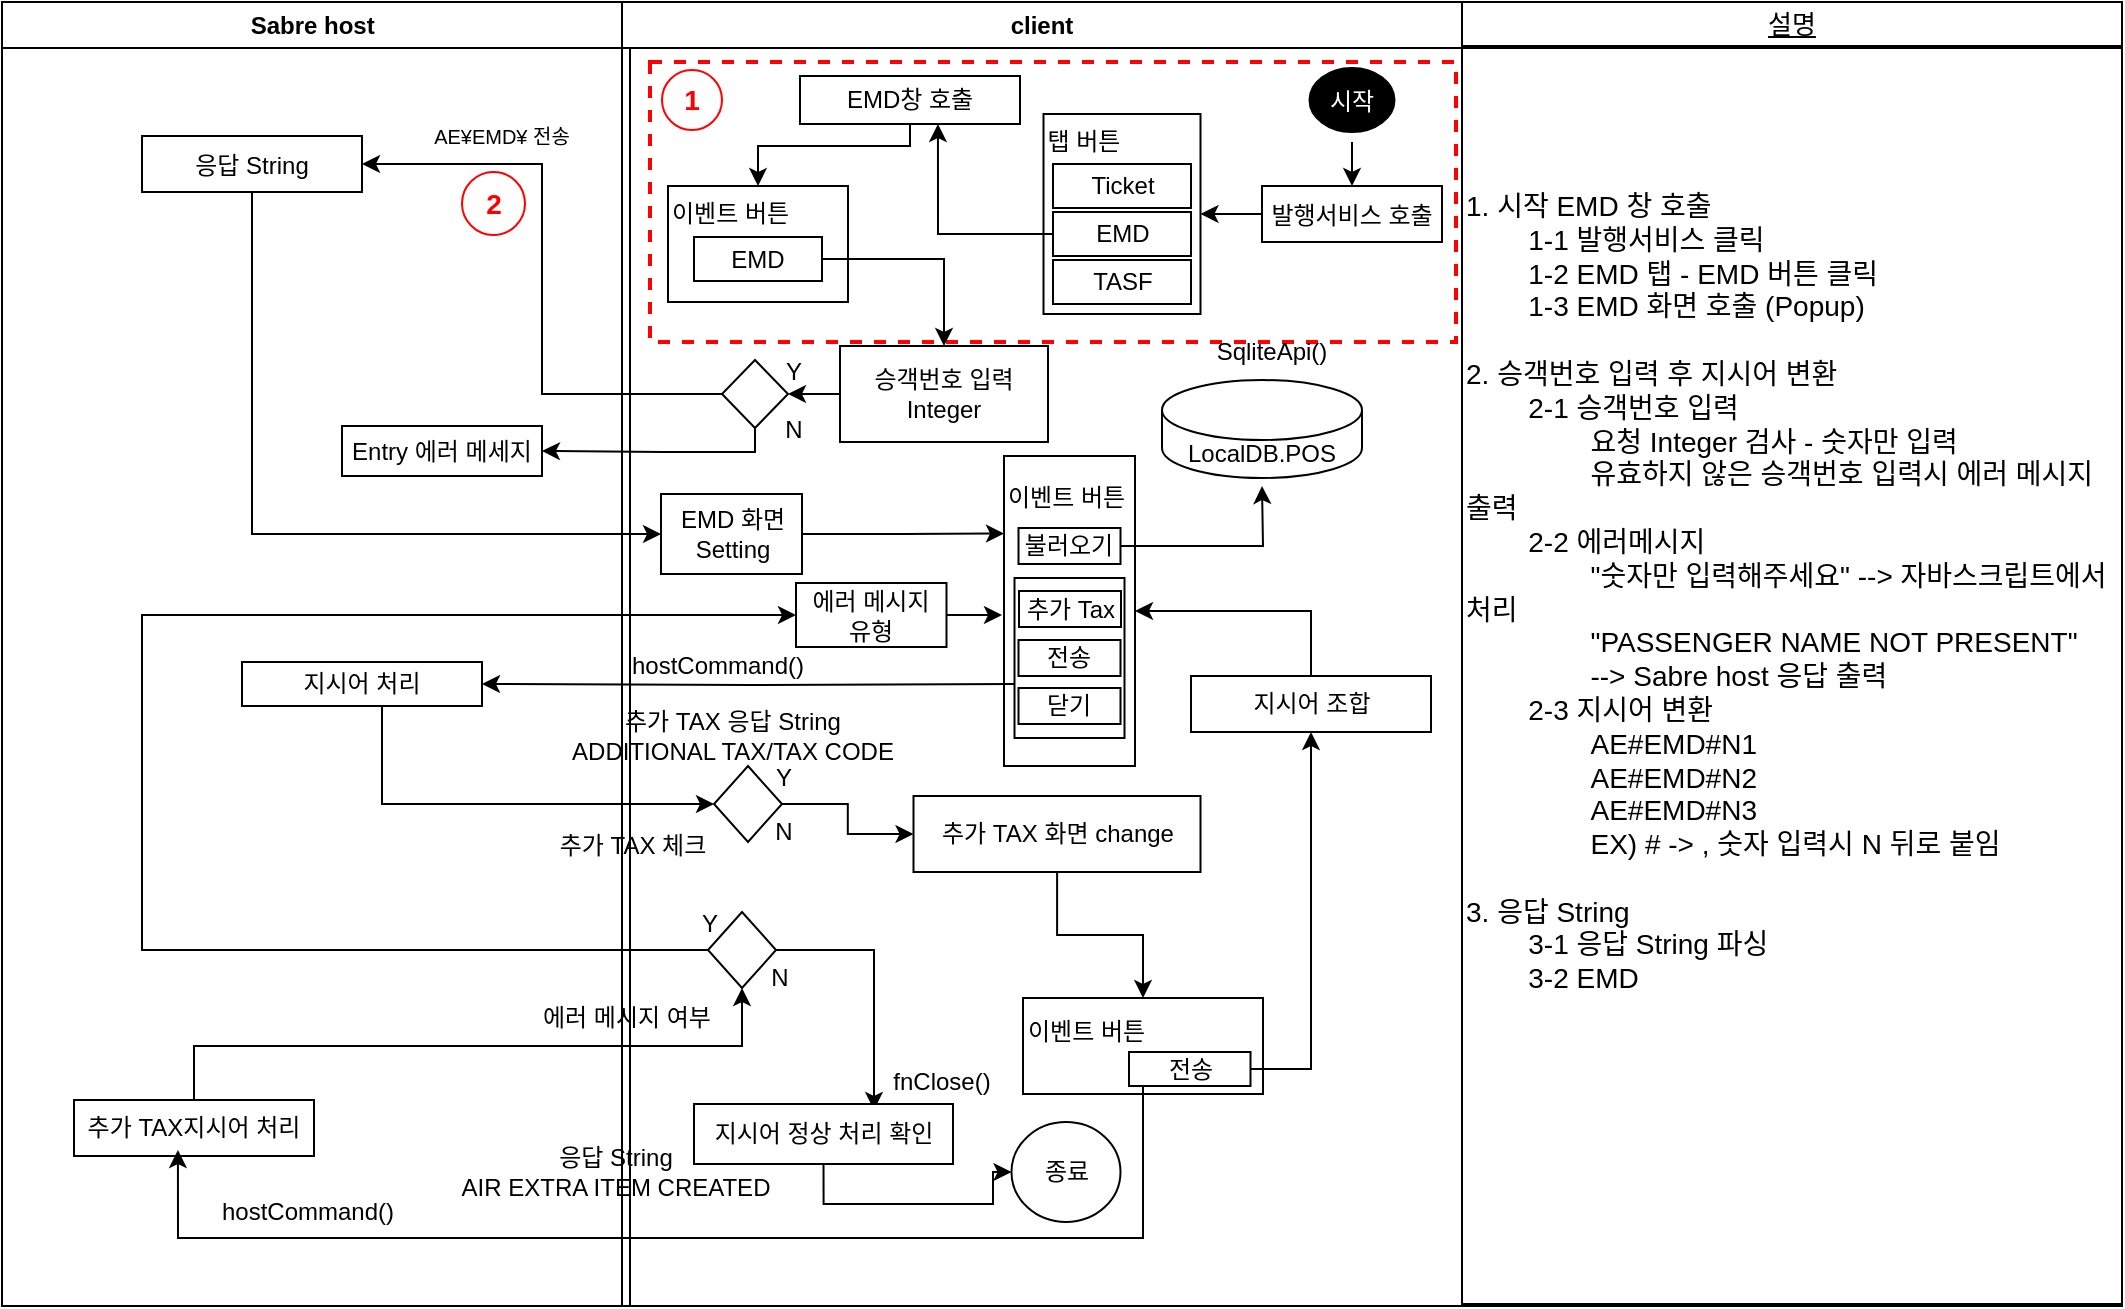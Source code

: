 <mxfile version="22.0.4" type="github">
  <diagram name="Page-1" id="e7e014a7-5840-1c2e-5031-d8a46d1fe8dd">
    <mxGraphModel dx="1434" dy="790" grid="1" gridSize="10" guides="1" tooltips="1" connect="1" arrows="1" fold="1" page="1" pageScale="1" pageWidth="1169" pageHeight="826" background="none" math="0" shadow="0">
      <root>
        <mxCell id="0" />
        <mxCell id="1" parent="0" />
        <mxCell id="2" value="Sabre host " style="swimlane;whiteSpace=wrap" parent="1" vertex="1">
          <mxGeometry x="50" y="128" width="314" height="652" as="geometry" />
        </mxCell>
        <mxCell id="7" value="응답 String" style="" parent="2" vertex="1">
          <mxGeometry x="70" y="67" width="110" height="28" as="geometry" />
        </mxCell>
        <mxCell id="6lSSJdkd9sKQMiOpRLFT-60" value="AE¥EMD¥ 전송" style="text;html=1;strokeColor=none;fillColor=none;align=center;verticalAlign=middle;whiteSpace=wrap;rounded=0;fontSize=10;" parent="2" vertex="1">
          <mxGeometry x="200" y="52" width="100" height="30" as="geometry" />
        </mxCell>
        <mxCell id="Ui-U3dEre2GQDIWSYj0z-24" value="Entry 에러 메세지" style="rounded=0;whiteSpace=wrap;html=1;" vertex="1" parent="2">
          <mxGeometry x="170" y="212" width="100" height="25" as="geometry" />
        </mxCell>
        <mxCell id="Ui-U3dEre2GQDIWSYj0z-34" value="지시어 처리" style="whiteSpace=wrap;html=1;rounded=0;" vertex="1" parent="2">
          <mxGeometry x="120" y="330" width="120" height="22" as="geometry" />
        </mxCell>
        <mxCell id="Ui-U3dEre2GQDIWSYj0z-89" value="추가 TAX지시어 처리" style="rounded=0;whiteSpace=wrap;html=1;" vertex="1" parent="2">
          <mxGeometry x="36" y="549" width="120" height="28" as="geometry" />
        </mxCell>
        <mxCell id="Ui-U3dEre2GQDIWSYj0z-91" value="hostCommand()" style="text;html=1;strokeColor=none;fillColor=none;align=center;verticalAlign=middle;whiteSpace=wrap;rounded=0;" vertex="1" parent="2">
          <mxGeometry x="86" y="591" width="134" height="28" as="geometry" />
        </mxCell>
        <mxCell id="Ui-U3dEre2GQDIWSYj0z-122" value="&lt;font color=&quot;#ff0000&quot; style=&quot;font-size: 14px;&quot;&gt;2&lt;/font&gt;" style="ellipse;whiteSpace=wrap;html=1;aspect=fixed;strokeColor=#FF0000;fontStyle=1" vertex="1" parent="2">
          <mxGeometry x="230" y="85" width="31.5" height="31.5" as="geometry" />
        </mxCell>
        <mxCell id="3" value="client" style="swimlane;whiteSpace=wrap" parent="1" vertex="1">
          <mxGeometry x="360" y="128" width="420" height="652" as="geometry" />
        </mxCell>
        <mxCell id="Ui-U3dEre2GQDIWSYj0z-120" value="" style="verticalLabelPosition=bottom;verticalAlign=top;html=1;shape=mxgraph.basic.rect;fillColor2=none;strokeWidth=2;size=20;indent=5;dashed=1;strokeColor=#FF0000;" vertex="1" parent="3">
          <mxGeometry x="14" y="30" width="403" height="140" as="geometry" />
        </mxCell>
        <mxCell id="13" value="시작" style="ellipse;shape=startState;fillColor=#000000;strokeColor=#FFFFFF;fontColor=#FFFFFF;" parent="3" vertex="1">
          <mxGeometry x="338.75" y="28" width="52.5" height="42" as="geometry" />
        </mxCell>
        <mxCell id="6lSSJdkd9sKQMiOpRLFT-57" value="" style="edgeStyle=orthogonalEdgeStyle;rounded=0;orthogonalLoop=1;jettySize=auto;html=1;" parent="3" source="15" target="6lSSJdkd9sKQMiOpRLFT-56" edge="1">
          <mxGeometry relative="1" as="geometry" />
        </mxCell>
        <mxCell id="15" value="발행서비스 호출" style="" parent="3" vertex="1">
          <mxGeometry x="320" y="92" width="90" height="28" as="geometry" />
        </mxCell>
        <mxCell id="Ui-U3dEre2GQDIWSYj0z-18" value="" style="edgeStyle=orthogonalEdgeStyle;rounded=0;orthogonalLoop=1;jettySize=auto;html=1;entryX=0.5;entryY=0;entryDx=0;entryDy=0;" edge="1" parent="3" source="6lSSJdkd9sKQMiOpRLFT-50" target="6lSSJdkd9sKQMiOpRLFT-61">
          <mxGeometry relative="1" as="geometry">
            <Array as="points">
              <mxPoint x="144" y="72" />
              <mxPoint x="68" y="72" />
            </Array>
          </mxGeometry>
        </mxCell>
        <mxCell id="6lSSJdkd9sKQMiOpRLFT-50" value="EMD창 호출" style="whiteSpace=wrap;html=1;" parent="3" vertex="1">
          <mxGeometry x="89" y="37" width="110" height="24" as="geometry" />
        </mxCell>
        <mxCell id="6lSSJdkd9sKQMiOpRLFT-56" value="탭 버튼&#xa;" style="align=left;verticalAlign=top;" parent="3" vertex="1">
          <mxGeometry x="210.75" y="56" width="78.5" height="100" as="geometry" />
        </mxCell>
        <mxCell id="6lSSJdkd9sKQMiOpRLFT-58" value="Ticket" style="rounded=0;whiteSpace=wrap;html=1;" parent="3" vertex="1">
          <mxGeometry x="215.5" y="81" width="69" height="22" as="geometry" />
        </mxCell>
        <mxCell id="6lSSJdkd9sKQMiOpRLFT-61" value="이벤트 버튼&#xa;" style="align=left;verticalAlign=top;" parent="3" vertex="1">
          <mxGeometry x="23" y="92" width="90" height="58" as="geometry" />
        </mxCell>
        <mxCell id="Ui-U3dEre2GQDIWSYj0z-20" value="" style="edgeStyle=orthogonalEdgeStyle;rounded=0;orthogonalLoop=1;jettySize=auto;html=1;" edge="1" parent="3" source="6lSSJdkd9sKQMiOpRLFT-62" target="Ui-U3dEre2GQDIWSYj0z-19">
          <mxGeometry relative="1" as="geometry" />
        </mxCell>
        <mxCell id="6lSSJdkd9sKQMiOpRLFT-62" value="EMD" style="rounded=0;whiteSpace=wrap;html=1;" parent="3" vertex="1">
          <mxGeometry x="36" y="117.5" width="64" height="22" as="geometry" />
        </mxCell>
        <mxCell id="6lSSJdkd9sKQMiOpRLFT-72" value="" style="endArrow=classic;html=1;rounded=0;exitX=0.5;exitY=1;exitDx=0;exitDy=0;" parent="3" source="13" target="15" edge="1">
          <mxGeometry width="50" height="50" relative="1" as="geometry">
            <mxPoint x="370" y="302" as="sourcePoint" />
            <mxPoint x="420" y="252" as="targetPoint" />
          </mxGeometry>
        </mxCell>
        <mxCell id="6lSSJdkd9sKQMiOpRLFT-82" value="Y" style="text;html=1;strokeColor=none;fillColor=none;align=center;verticalAlign=middle;whiteSpace=wrap;rounded=0;" parent="3" vertex="1">
          <mxGeometry x="59" y="179" width="54" height="11" as="geometry" />
        </mxCell>
        <mxCell id="6lSSJdkd9sKQMiOpRLFT-83" value="N" style="text;html=1;strokeColor=none;fillColor=none;align=center;verticalAlign=middle;whiteSpace=wrap;rounded=0;" parent="3" vertex="1">
          <mxGeometry x="76" y="212" width="20" height="3" as="geometry" />
        </mxCell>
        <mxCell id="Ui-U3dEre2GQDIWSYj0z-28" value="" style="edgeStyle=orthogonalEdgeStyle;rounded=0;orthogonalLoop=1;jettySize=auto;html=1;entryX=0;entryY=0.25;entryDx=0;entryDy=0;" edge="1" parent="3" source="6lSSJdkd9sKQMiOpRLFT-89" target="6lSSJdkd9sKQMiOpRLFT-98">
          <mxGeometry relative="1" as="geometry" />
        </mxCell>
        <mxCell id="6lSSJdkd9sKQMiOpRLFT-89" value="EMD 화면&lt;br&gt;Setting" style="rounded=0;whiteSpace=wrap;html=1;" parent="3" vertex="1">
          <mxGeometry x="19.5" y="246" width="70.5" height="40" as="geometry" />
        </mxCell>
        <mxCell id="6lSSJdkd9sKQMiOpRLFT-98" value="이벤트 버튼&lt;br&gt;&lt;br&gt;&lt;br&gt;&lt;br&gt;&lt;br&gt;&lt;br&gt;&lt;br&gt;&lt;br&gt;&lt;br&gt;" style="rounded=0;whiteSpace=wrap;html=1;align=left;" parent="3" vertex="1">
          <mxGeometry x="191" y="227" width="65.5" height="155" as="geometry" />
        </mxCell>
        <mxCell id="Ui-U3dEre2GQDIWSYj0z-30" style="edgeStyle=orthogonalEdgeStyle;rounded=0;orthogonalLoop=1;jettySize=auto;html=1;exitX=1;exitY=0.5;exitDx=0;exitDy=0;" edge="1" parent="3" source="6lSSJdkd9sKQMiOpRLFT-100">
          <mxGeometry relative="1" as="geometry">
            <mxPoint x="320" y="242" as="targetPoint" />
          </mxGeometry>
        </mxCell>
        <mxCell id="6lSSJdkd9sKQMiOpRLFT-100" value="불러오기" style="rounded=0;whiteSpace=wrap;html=1;" parent="3" vertex="1">
          <mxGeometry x="198.25" y="263" width="51" height="18" as="geometry" />
        </mxCell>
        <mxCell id="6lSSJdkd9sKQMiOpRLFT-110" value="" style="rounded=0;whiteSpace=wrap;html=1;" parent="3" vertex="1">
          <mxGeometry x="196.25" y="288" width="55" height="80" as="geometry" />
        </mxCell>
        <mxCell id="6lSSJdkd9sKQMiOpRLFT-101" value="추가 Tax" style="rounded=0;whiteSpace=wrap;html=1;" parent="3" vertex="1">
          <mxGeometry x="198.5" y="294.5" width="51" height="18" as="geometry" />
        </mxCell>
        <mxCell id="6lSSJdkd9sKQMiOpRLFT-104" value="전송" style="rounded=0;whiteSpace=wrap;html=1;" parent="3" vertex="1">
          <mxGeometry x="198.25" y="319" width="51" height="18" as="geometry" />
        </mxCell>
        <mxCell id="6lSSJdkd9sKQMiOpRLFT-105" value="닫기" style="rounded=0;whiteSpace=wrap;html=1;" parent="3" vertex="1">
          <mxGeometry x="198.25" y="343" width="51" height="18" as="geometry" />
        </mxCell>
        <mxCell id="Ui-U3dEre2GQDIWSYj0z-17" value="" style="edgeStyle=orthogonalEdgeStyle;rounded=0;orthogonalLoop=1;jettySize=auto;html=1;entryX=0.627;entryY=1;entryDx=0;entryDy=0;entryPerimeter=0;" edge="1" parent="3" source="Ui-U3dEre2GQDIWSYj0z-15" target="6lSSJdkd9sKQMiOpRLFT-50">
          <mxGeometry relative="1" as="geometry" />
        </mxCell>
        <mxCell id="Ui-U3dEre2GQDIWSYj0z-15" value="EMD" style="rounded=0;whiteSpace=wrap;html=1;" vertex="1" parent="3">
          <mxGeometry x="215.5" y="105" width="69" height="22" as="geometry" />
        </mxCell>
        <mxCell id="Ui-U3dEre2GQDIWSYj0z-16" value="TASF" style="rounded=0;whiteSpace=wrap;html=1;" vertex="1" parent="3">
          <mxGeometry x="215.5" y="129" width="69" height="22" as="geometry" />
        </mxCell>
        <mxCell id="Ui-U3dEre2GQDIWSYj0z-22" value="" style="edgeStyle=orthogonalEdgeStyle;rounded=0;orthogonalLoop=1;jettySize=auto;html=1;" edge="1" parent="3" source="Ui-U3dEre2GQDIWSYj0z-19" target="Ui-U3dEre2GQDIWSYj0z-21">
          <mxGeometry relative="1" as="geometry" />
        </mxCell>
        <mxCell id="Ui-U3dEre2GQDIWSYj0z-19" value="승객번호 입력&lt;br&gt;Integer" style="rounded=0;whiteSpace=wrap;html=1;" vertex="1" parent="3">
          <mxGeometry x="109" y="172" width="104" height="48" as="geometry" />
        </mxCell>
        <mxCell id="Ui-U3dEre2GQDIWSYj0z-21" value="" style="rhombus;whiteSpace=wrap;html=1;rounded=0;" vertex="1" parent="3">
          <mxGeometry x="50" y="179" width="33" height="34" as="geometry" />
        </mxCell>
        <mxCell id="Ui-U3dEre2GQDIWSYj0z-29" value="LocalDB.POS" style="shape=cylinder3;whiteSpace=wrap;html=1;boundedLbl=1;backgroundOutline=1;size=15;" vertex="1" parent="3">
          <mxGeometry x="270" y="189" width="100" height="49" as="geometry" />
        </mxCell>
        <mxCell id="Ui-U3dEre2GQDIWSYj0z-31" value="SqliteApi()" style="text;html=1;strokeColor=none;fillColor=none;align=center;verticalAlign=middle;whiteSpace=wrap;rounded=0;" vertex="1" parent="3">
          <mxGeometry x="284.5" y="160" width="80" height="30" as="geometry" />
        </mxCell>
        <mxCell id="Ui-U3dEre2GQDIWSYj0z-36" value="hostCommand()" style="text;html=1;strokeColor=none;fillColor=none;align=center;verticalAlign=middle;whiteSpace=wrap;rounded=0;" vertex="1" parent="3">
          <mxGeometry x="-19" y="318" width="134" height="28" as="geometry" />
        </mxCell>
        <mxCell id="Ui-U3dEre2GQDIWSYj0z-82" value="" style="edgeStyle=orthogonalEdgeStyle;rounded=0;orthogonalLoop=1;jettySize=auto;html=1;" edge="1" parent="3" source="Ui-U3dEre2GQDIWSYj0z-37" target="Ui-U3dEre2GQDIWSYj0z-81">
          <mxGeometry relative="1" as="geometry" />
        </mxCell>
        <mxCell id="Ui-U3dEre2GQDIWSYj0z-37" value="" style="rhombus;whiteSpace=wrap;html=1;rounded=0;" vertex="1" parent="3">
          <mxGeometry x="46" y="382" width="34" height="38" as="geometry" />
        </mxCell>
        <mxCell id="Ui-U3dEre2GQDIWSYj0z-72" value="Y" style="text;html=1;strokeColor=none;fillColor=none;align=center;verticalAlign=middle;whiteSpace=wrap;rounded=0;" vertex="1" parent="3">
          <mxGeometry x="54" y="382" width="54" height="11" as="geometry" />
        </mxCell>
        <mxCell id="Ui-U3dEre2GQDIWSYj0z-73" value="N" style="text;html=1;strokeColor=none;fillColor=none;align=center;verticalAlign=middle;whiteSpace=wrap;rounded=0;" vertex="1" parent="3">
          <mxGeometry x="71" y="413" width="20" height="3" as="geometry" />
        </mxCell>
        <mxCell id="Ui-U3dEre2GQDIWSYj0z-75" value="추가 TAX 응답 String&lt;br&gt;ADDITIONAL TAX/TAX CODE" style="text;html=1;strokeColor=none;fillColor=none;align=center;verticalAlign=middle;whiteSpace=wrap;rounded=0;" vertex="1" parent="3">
          <mxGeometry x="-37.5" y="337" width="184.5" height="60" as="geometry" />
        </mxCell>
        <mxCell id="Ui-U3dEre2GQDIWSYj0z-76" value="추가 TAX 체크" style="text;html=1;strokeColor=none;fillColor=none;align=center;verticalAlign=middle;whiteSpace=wrap;rounded=0;" vertex="1" parent="3">
          <mxGeometry x="-72" y="413" width="155" height="18" as="geometry" />
        </mxCell>
        <mxCell id="Ui-U3dEre2GQDIWSYj0z-84" value="" style="edgeStyle=orthogonalEdgeStyle;rounded=0;orthogonalLoop=1;jettySize=auto;html=1;" edge="1" parent="3" source="Ui-U3dEre2GQDIWSYj0z-81" target="Ui-U3dEre2GQDIWSYj0z-83">
          <mxGeometry relative="1" as="geometry" />
        </mxCell>
        <mxCell id="Ui-U3dEre2GQDIWSYj0z-81" value="추가 TAX 화면 change" style="rounded=0;whiteSpace=wrap;html=1;" vertex="1" parent="3">
          <mxGeometry x="145.75" y="397" width="143.5" height="38" as="geometry" />
        </mxCell>
        <mxCell id="Ui-U3dEre2GQDIWSYj0z-83" value="이벤트 버튼&lt;br&gt;&amp;nbsp;&amp;nbsp;" style="whiteSpace=wrap;html=1;rounded=0;align=left;" vertex="1" parent="3">
          <mxGeometry x="200.5" y="498" width="120" height="48" as="geometry" />
        </mxCell>
        <mxCell id="Ui-U3dEre2GQDIWSYj0z-87" style="edgeStyle=orthogonalEdgeStyle;rounded=0;orthogonalLoop=1;jettySize=auto;html=1;exitX=1;exitY=0.5;exitDx=0;exitDy=0;entryX=0.5;entryY=1;entryDx=0;entryDy=0;" edge="1" parent="3" source="Ui-U3dEre2GQDIWSYj0z-85" target="Ui-U3dEre2GQDIWSYj0z-86">
          <mxGeometry relative="1" as="geometry" />
        </mxCell>
        <mxCell id="Ui-U3dEre2GQDIWSYj0z-85" value="전송" style="rounded=0;whiteSpace=wrap;html=1;" vertex="1" parent="3">
          <mxGeometry x="253.5" y="525" width="60.75" height="17" as="geometry" />
        </mxCell>
        <mxCell id="Ui-U3dEre2GQDIWSYj0z-88" style="edgeStyle=orthogonalEdgeStyle;rounded=0;orthogonalLoop=1;jettySize=auto;html=1;exitX=0.5;exitY=0;exitDx=0;exitDy=0;" edge="1" parent="3" source="Ui-U3dEre2GQDIWSYj0z-86" target="6lSSJdkd9sKQMiOpRLFT-98">
          <mxGeometry relative="1" as="geometry" />
        </mxCell>
        <mxCell id="Ui-U3dEre2GQDIWSYj0z-86" value="지시어 조합" style="rounded=0;whiteSpace=wrap;html=1;" vertex="1" parent="3">
          <mxGeometry x="284.5" y="337" width="120" height="28" as="geometry" />
        </mxCell>
        <mxCell id="Ui-U3dEre2GQDIWSYj0z-101" value="" style="edgeStyle=orthogonalEdgeStyle;rounded=0;orthogonalLoop=1;jettySize=auto;html=1;entryX=0.695;entryY=0.1;entryDx=0;entryDy=0;entryPerimeter=0;exitX=1;exitY=0.5;exitDx=0;exitDy=0;" edge="1" parent="3" source="Ui-U3dEre2GQDIWSYj0z-93" target="Ui-U3dEre2GQDIWSYj0z-99">
          <mxGeometry relative="1" as="geometry" />
        </mxCell>
        <mxCell id="Ui-U3dEre2GQDIWSYj0z-109" style="edgeStyle=orthogonalEdgeStyle;rounded=0;orthogonalLoop=1;jettySize=auto;html=1;exitX=0;exitY=0.5;exitDx=0;exitDy=0;entryX=0;entryY=0.5;entryDx=0;entryDy=0;" edge="1" parent="3" source="Ui-U3dEre2GQDIWSYj0z-93" target="Ui-U3dEre2GQDIWSYj0z-107">
          <mxGeometry relative="1" as="geometry">
            <mxPoint x="-220" y="302" as="targetPoint" />
            <Array as="points">
              <mxPoint x="-240" y="474" />
              <mxPoint x="-240" y="307" />
            </Array>
          </mxGeometry>
        </mxCell>
        <mxCell id="Ui-U3dEre2GQDIWSYj0z-93" value="" style="rhombus;whiteSpace=wrap;html=1;rounded=0;" vertex="1" parent="3">
          <mxGeometry x="43" y="455" width="34" height="38" as="geometry" />
        </mxCell>
        <mxCell id="Ui-U3dEre2GQDIWSYj0z-94" value="에러 메시지 여부" style="text;html=1;strokeColor=none;fillColor=none;align=center;verticalAlign=middle;whiteSpace=wrap;rounded=0;" vertex="1" parent="3">
          <mxGeometry x="-75" y="499" width="155" height="18" as="geometry" />
        </mxCell>
        <mxCell id="Ui-U3dEre2GQDIWSYj0z-95" value="Y" style="text;html=1;strokeColor=none;fillColor=none;align=center;verticalAlign=middle;whiteSpace=wrap;rounded=0;" vertex="1" parent="3">
          <mxGeometry x="17" y="455" width="54" height="11" as="geometry" />
        </mxCell>
        <mxCell id="Ui-U3dEre2GQDIWSYj0z-96" value="N" style="text;html=1;strokeColor=none;fillColor=none;align=center;verticalAlign=middle;whiteSpace=wrap;rounded=0;" vertex="1" parent="3">
          <mxGeometry x="69" y="486" width="20" height="3" as="geometry" />
        </mxCell>
        <mxCell id="Ui-U3dEre2GQDIWSYj0z-106" style="edgeStyle=orthogonalEdgeStyle;rounded=0;orthogonalLoop=1;jettySize=auto;html=1;exitX=0.5;exitY=1;exitDx=0;exitDy=0;entryX=0;entryY=0.5;entryDx=0;entryDy=0;" edge="1" parent="3" source="Ui-U3dEre2GQDIWSYj0z-99" target="Ui-U3dEre2GQDIWSYj0z-104">
          <mxGeometry relative="1" as="geometry" />
        </mxCell>
        <mxCell id="Ui-U3dEre2GQDIWSYj0z-99" value="지시어 정상 처리 확인" style="rounded=0;whiteSpace=wrap;html=1;" vertex="1" parent="3">
          <mxGeometry x="36" y="551" width="129.5" height="30" as="geometry" />
        </mxCell>
        <mxCell id="Ui-U3dEre2GQDIWSYj0z-102" value="fnClose()" style="text;html=1;strokeColor=none;fillColor=none;align=center;verticalAlign=middle;whiteSpace=wrap;rounded=0;" vertex="1" parent="3">
          <mxGeometry x="130" y="525" width="60" height="30" as="geometry" />
        </mxCell>
        <mxCell id="Ui-U3dEre2GQDIWSYj0z-103" value="응답 String&lt;br&gt;AIR EXTRA ITEM CREATED" style="text;html=1;strokeColor=none;fillColor=none;align=center;verticalAlign=middle;whiteSpace=wrap;rounded=0;" vertex="1" parent="3">
          <mxGeometry x="-87.5" y="546" width="167.5" height="78" as="geometry" />
        </mxCell>
        <mxCell id="Ui-U3dEre2GQDIWSYj0z-104" value="종료" style="ellipse;whiteSpace=wrap;html=1;" vertex="1" parent="3">
          <mxGeometry x="194.75" y="560" width="54.5" height="50" as="geometry" />
        </mxCell>
        <mxCell id="Ui-U3dEre2GQDIWSYj0z-113" style="edgeStyle=orthogonalEdgeStyle;rounded=0;orthogonalLoop=1;jettySize=auto;html=1;exitX=1;exitY=0.5;exitDx=0;exitDy=0;" edge="1" parent="3" source="Ui-U3dEre2GQDIWSYj0z-107">
          <mxGeometry relative="1" as="geometry">
            <mxPoint x="190" y="307" as="targetPoint" />
          </mxGeometry>
        </mxCell>
        <mxCell id="Ui-U3dEre2GQDIWSYj0z-107" value="에러 메시지&lt;br&gt;유형" style="rounded=0;whiteSpace=wrap;html=1;" vertex="1" parent="3">
          <mxGeometry x="87" y="290.5" width="75.25" height="32" as="geometry" />
        </mxCell>
        <mxCell id="Ui-U3dEre2GQDIWSYj0z-121" value="&lt;font color=&quot;#ff0000&quot; style=&quot;font-size: 14px;&quot;&gt;1&lt;/font&gt;" style="ellipse;whiteSpace=wrap;html=1;aspect=fixed;strokeColor=#FF0000;fontStyle=1" vertex="1" parent="3">
          <mxGeometry x="20" y="34" width="30" height="30" as="geometry" />
        </mxCell>
        <mxCell id="6lSSJdkd9sKQMiOpRLFT-41" value="설명" style="swimlane;whiteSpace=wrap;fontStyle=4;startSize=22;fontSize=13;" parent="1" vertex="1">
          <mxGeometry x="780" y="128" width="330" height="652" as="geometry" />
        </mxCell>
        <mxCell id="6lSSJdkd9sKQMiOpRLFT-48" value="1. 시작 EMD 창 호출&lt;br style=&quot;font-size: 14px;&quot;&gt;&lt;span style=&quot;white-space: pre; font-size: 14px;&quot;&gt;&#x9;&lt;/span&gt;1-1 발행서비스 클릭&lt;br style=&quot;font-size: 14px;&quot;&gt;&lt;span style=&quot;white-space: pre; font-size: 14px;&quot;&gt;&#x9;&lt;/span&gt;1-2 EMD 탭 - EMD 버튼 클릭&lt;br style=&quot;font-size: 14px;&quot;&gt;&lt;span style=&quot;white-space: pre; font-size: 14px;&quot;&gt;&#x9;&lt;/span&gt;1-3 EMD 화면 호출 (Popup)&lt;br style=&quot;font-size: 14px;&quot;&gt;&lt;br style=&quot;font-size: 14px;&quot;&gt;2. 승객번호 입력 후 지시어 변환&lt;br style=&quot;font-size: 14px;&quot;&gt;&lt;span style=&quot;white-space: pre; font-size: 14px;&quot;&gt;&#x9;&lt;/span&gt;2-1 승객번호 입력&lt;br style=&quot;font-size: 14px;&quot;&gt;&lt;span style=&quot;white-space: pre; font-size: 14px;&quot;&gt;&#x9;&lt;span style=&quot;white-space: pre; font-size: 14px;&quot;&gt;&#x9;&lt;/span&gt;요&lt;/span&gt;청 Integer 검사 - 숫자만 입력&lt;br style=&quot;font-size: 14px;&quot;&gt;&lt;span style=&quot;white-space: pre; font-size: 14px;&quot;&gt;&#x9;&lt;/span&gt;&lt;span style=&quot;white-space: pre; font-size: 14px;&quot;&gt;&#x9;&lt;/span&gt;유효하지 않은 승객번호 입력시 에러 메시지 출력&lt;br&gt;&lt;span style=&quot;white-space: pre;&quot;&gt;&#x9;&lt;/span&gt;2-2 에러메시지&lt;br&gt;&lt;span style=&quot;white-space: pre;&quot;&gt;&#x9;&lt;/span&gt;&lt;span style=&quot;white-space: pre;&quot;&gt;&#x9;&lt;/span&gt;&quot;숫자만 입력해주세요&quot; --&amp;gt; 자바스크립트에서 처리&lt;br&gt;&lt;span style=&quot;white-space: pre;&quot;&gt;&#x9;&lt;/span&gt;&lt;span style=&quot;white-space: pre;&quot;&gt;&#x9;&lt;/span&gt;&quot;PASSENGER NAME NOT PRESENT&quot;&lt;br&gt;&lt;span style=&quot;white-space: pre;&quot;&gt;&#x9;&lt;/span&gt;&lt;span style=&quot;white-space: pre;&quot;&gt;&#x9;&lt;/span&gt;--&amp;gt; Sabre host 응답 출력&lt;br style=&quot;font-size: 14px;&quot;&gt;&lt;span style=&quot;white-space: pre; font-size: 14px;&quot;&gt;&#x9;&lt;/span&gt;2-3 지시어 변환&lt;br style=&quot;font-size: 14px;&quot;&gt;&lt;span style=&quot;white-space: pre; font-size: 14px;&quot;&gt;&#x9;&lt;/span&gt;&lt;span style=&quot;white-space: pre; font-size: 14px;&quot;&gt;&#x9;&lt;/span&gt;AE#EMD#N1&lt;br style=&quot;font-size: 14px;&quot;&gt;&lt;span style=&quot;white-space: pre; font-size: 14px;&quot;&gt;&#x9;&lt;/span&gt;&lt;span style=&quot;white-space: pre; font-size: 14px;&quot;&gt;&#x9;&lt;/span&gt;AE#EMD#N2&lt;br style=&quot;font-size: 14px;&quot;&gt;&lt;span style=&quot;white-space: pre; font-size: 14px;&quot;&gt;&#x9;&lt;/span&gt;&lt;span style=&quot;white-space: pre; font-size: 14px;&quot;&gt;&#x9;&lt;/span&gt;AE#EMD#N3&lt;br style=&quot;font-size: 14px;&quot;&gt;&lt;span style=&quot;white-space: pre; font-size: 14px;&quot;&gt;&#x9;&lt;/span&gt;&lt;span style=&quot;white-space: pre; font-size: 14px;&quot;&gt;&#x9;&lt;/span&gt;EX) # -&amp;gt; , 숫자 입력시 N 뒤로 붙임&lt;br&gt;&lt;br&gt;3. 응답 String&lt;br&gt;&lt;span style=&quot;white-space: pre;&quot;&gt;&#x9;&lt;/span&gt;3-1 응답 String 파싱&lt;br&gt;&lt;span style=&quot;white-space: pre;&quot;&gt;&#x9;&lt;/span&gt;3-2 EMD&lt;br&gt;&lt;span style=&quot;white-space: pre;&quot;&gt;&#x9;&lt;/span&gt;&lt;span style=&quot;white-space: pre;&quot;&gt;&#x9;&lt;/span&gt;&lt;br style=&quot;font-size: 14px;&quot;&gt;&lt;span style=&quot;white-space: pre; font-size: 14px;&quot;&gt;&#x9;&lt;/span&gt;&lt;span style=&quot;white-space: pre; font-size: 14px;&quot;&gt;&#x9;&lt;/span&gt;&lt;br style=&quot;font-size: 14px;&quot;&gt;&lt;span style=&quot;white-space: pre; font-size: 14px;&quot;&gt;&#x9;&lt;/span&gt;&lt;span style=&quot;white-space: pre; font-size: 14px;&quot;&gt;&#x9;&lt;/span&gt;&lt;br style=&quot;font-size: 14px;&quot;&gt;&lt;span style=&quot;white-space: pre; font-size: 14px;&quot;&gt;&#x9;&lt;/span&gt;&lt;br style=&quot;font-size: 14px;&quot;&gt;&lt;span style=&quot;white-space: pre; font-size: 14px;&quot;&gt;&#x9;&lt;/span&gt;&lt;span style=&quot;white-space: pre; font-size: 14px;&quot;&gt;&#x9;&lt;/span&gt;&amp;nbsp;" style="whiteSpace=wrap;html=1;align=left;fontSize=14;" parent="6lSSJdkd9sKQMiOpRLFT-41" vertex="1">
          <mxGeometry y="23" width="330" height="628" as="geometry" />
        </mxCell>
        <mxCell id="6lSSJdkd9sKQMiOpRLFT-80" value="" style="endArrow=classic;html=1;rounded=0;exitX=0.5;exitY=1;exitDx=0;exitDy=0;entryX=0;entryY=0.5;entryDx=0;entryDy=0;" parent="1" source="7" target="6lSSJdkd9sKQMiOpRLFT-89" edge="1">
          <mxGeometry width="50" height="50" relative="1" as="geometry">
            <mxPoint x="730" y="430" as="sourcePoint" />
            <mxPoint x="780" y="380" as="targetPoint" />
            <Array as="points">
              <mxPoint x="175" y="394" />
            </Array>
          </mxGeometry>
        </mxCell>
        <mxCell id="Ui-U3dEre2GQDIWSYj0z-23" value="" style="edgeStyle=orthogonalEdgeStyle;rounded=0;orthogonalLoop=1;jettySize=auto;html=1;entryX=1;entryY=0.5;entryDx=0;entryDy=0;" edge="1" parent="1" source="Ui-U3dEre2GQDIWSYj0z-21" target="7">
          <mxGeometry relative="1" as="geometry" />
        </mxCell>
        <mxCell id="Ui-U3dEre2GQDIWSYj0z-27" style="edgeStyle=orthogonalEdgeStyle;rounded=0;orthogonalLoop=1;jettySize=auto;html=1;exitX=0.5;exitY=1;exitDx=0;exitDy=0;entryX=1;entryY=0.5;entryDx=0;entryDy=0;" edge="1" parent="1" source="Ui-U3dEre2GQDIWSYj0z-21" target="Ui-U3dEre2GQDIWSYj0z-24">
          <mxGeometry relative="1" as="geometry">
            <Array as="points">
              <mxPoint x="427" y="353" />
              <mxPoint x="380" y="353" />
            </Array>
          </mxGeometry>
        </mxCell>
        <mxCell id="Ui-U3dEre2GQDIWSYj0z-35" value="" style="edgeStyle=orthogonalEdgeStyle;rounded=0;orthogonalLoop=1;jettySize=auto;html=1;" edge="1" parent="1" target="Ui-U3dEre2GQDIWSYj0z-34">
          <mxGeometry relative="1" as="geometry">
            <mxPoint x="556.25" y="469" as="sourcePoint" />
          </mxGeometry>
        </mxCell>
        <mxCell id="Ui-U3dEre2GQDIWSYj0z-38" value="" style="edgeStyle=orthogonalEdgeStyle;rounded=0;orthogonalLoop=1;jettySize=auto;html=1;" edge="1" parent="1" source="Ui-U3dEre2GQDIWSYj0z-34" target="Ui-U3dEre2GQDIWSYj0z-37">
          <mxGeometry relative="1" as="geometry">
            <Array as="points">
              <mxPoint x="240" y="529" />
            </Array>
          </mxGeometry>
        </mxCell>
        <mxCell id="Ui-U3dEre2GQDIWSYj0z-90" style="edgeStyle=orthogonalEdgeStyle;rounded=0;orthogonalLoop=1;jettySize=auto;html=1;exitX=0.5;exitY=1;exitDx=0;exitDy=0;entryX=0.433;entryY=1.036;entryDx=0;entryDy=0;entryPerimeter=0;" edge="1" parent="1">
          <mxGeometry relative="1" as="geometry">
            <mxPoint x="620.5" y="670" as="sourcePoint" />
            <mxPoint x="137.96" y="702.008" as="targetPoint" />
            <Array as="points">
              <mxPoint x="621" y="746" />
              <mxPoint x="138" y="746" />
            </Array>
          </mxGeometry>
        </mxCell>
        <mxCell id="Ui-U3dEre2GQDIWSYj0z-97" style="edgeStyle=orthogonalEdgeStyle;rounded=0;orthogonalLoop=1;jettySize=auto;html=1;exitX=0.5;exitY=0;exitDx=0;exitDy=0;" edge="1" parent="1" source="Ui-U3dEre2GQDIWSYj0z-89" target="Ui-U3dEre2GQDIWSYj0z-93">
          <mxGeometry relative="1" as="geometry">
            <Array as="points">
              <mxPoint x="146" y="650" />
              <mxPoint x="420" y="650" />
            </Array>
          </mxGeometry>
        </mxCell>
      </root>
    </mxGraphModel>
  </diagram>
</mxfile>
